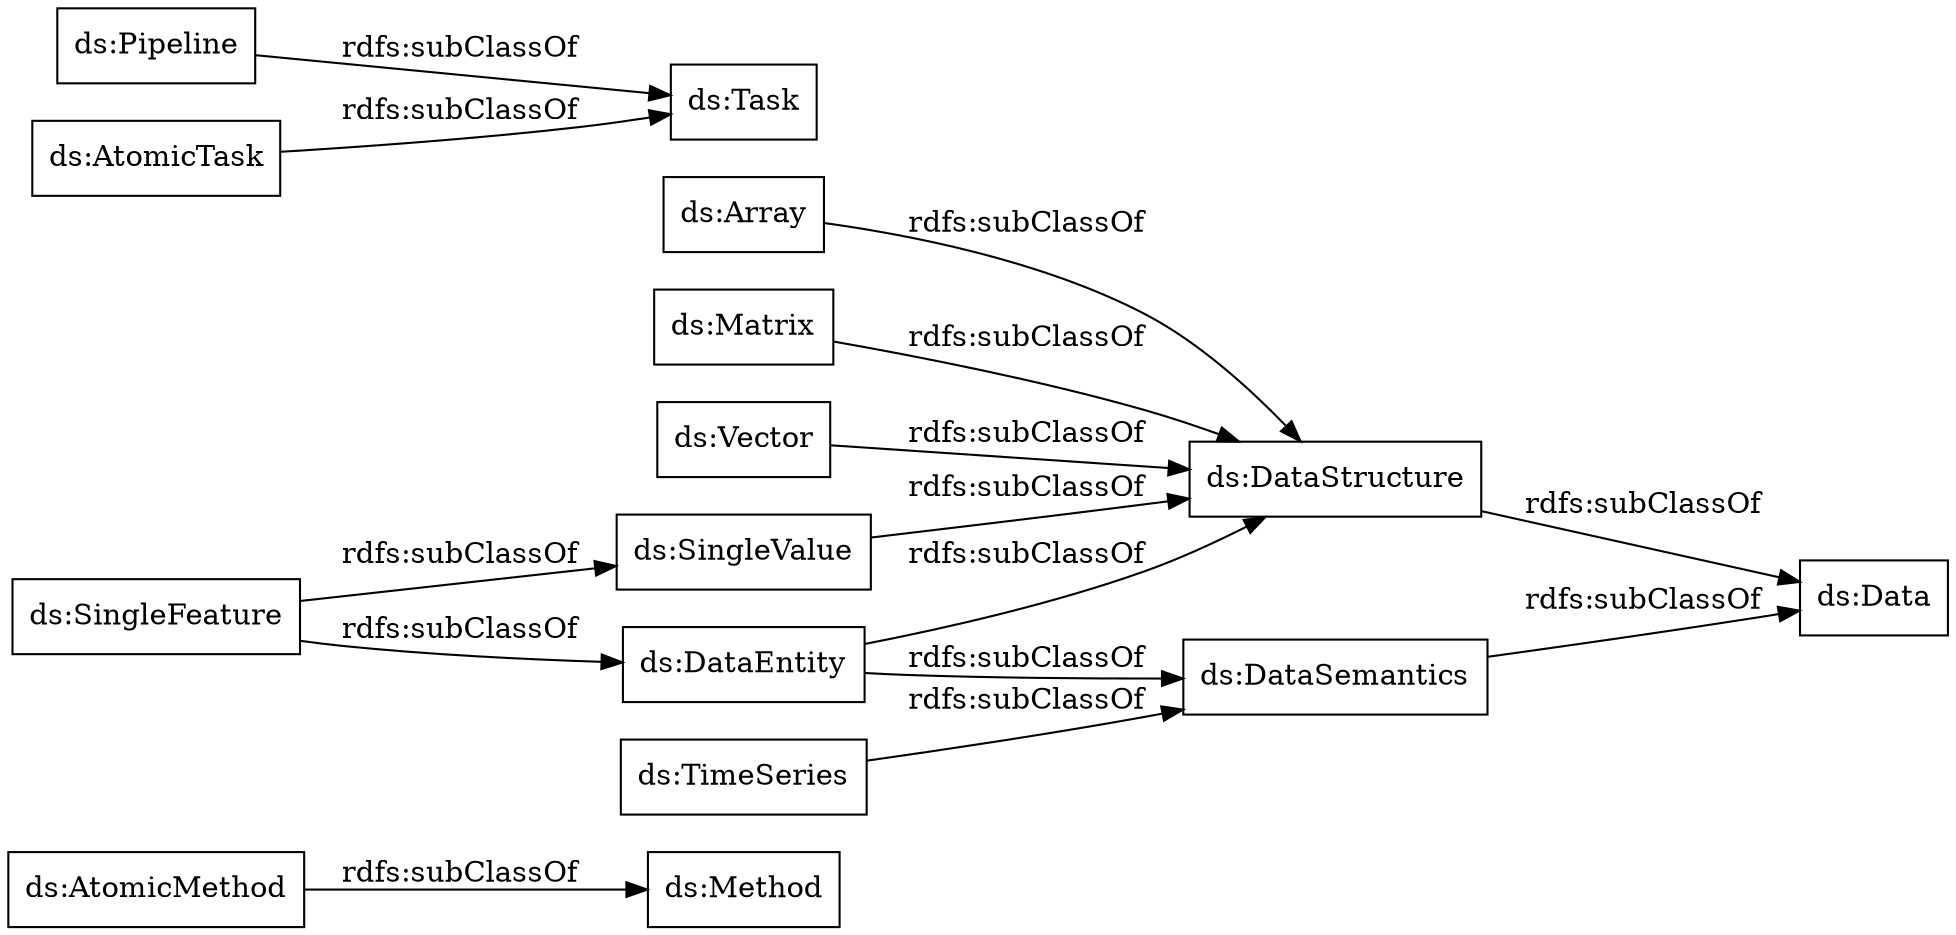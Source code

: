 digraph ar2dtool_diagram { 
rankdir=LR;
size="1000"
node [shape = rectangle, color="black"]; "ds:Method" "ds:DataSemantics" "ds:SingleFeature" "ds:DataStructure" "ds:Pipeline" "ds:Vector" "ds:SingleValue" "ds:DataEntity" "ds:AtomicMethod" "ds:Array" "ds:AtomicTask" "ds:TimeSeries" "ds:Matrix" "ds:Data" "ds:Task" ; /*classes style*/
	"ds:DataSemantics" -> "ds:Data" [ label = "rdfs:subClassOf" ];
	"ds:DataEntity" -> "ds:DataStructure" [ label = "rdfs:subClassOf" ];
	"ds:DataEntity" -> "ds:DataSemantics" [ label = "rdfs:subClassOf" ];
	"ds:Pipeline" -> "ds:Task" [ label = "rdfs:subClassOf" ];
	"ds:TimeSeries" -> "ds:DataSemantics" [ label = "rdfs:subClassOf" ];
	"ds:SingleFeature" -> "ds:SingleValue" [ label = "rdfs:subClassOf" ];
	"ds:SingleFeature" -> "ds:DataEntity" [ label = "rdfs:subClassOf" ];
	"ds:AtomicTask" -> "ds:Task" [ label = "rdfs:subClassOf" ];
	"ds:Matrix" -> "ds:DataStructure" [ label = "rdfs:subClassOf" ];
	"ds:AtomicMethod" -> "ds:Method" [ label = "rdfs:subClassOf" ];
	"ds:DataStructure" -> "ds:Data" [ label = "rdfs:subClassOf" ];
	"ds:Array" -> "ds:DataStructure" [ label = "rdfs:subClassOf" ];
	"ds:SingleValue" -> "ds:DataStructure" [ label = "rdfs:subClassOf" ];
	"ds:Vector" -> "ds:DataStructure" [ label = "rdfs:subClassOf" ];

}

